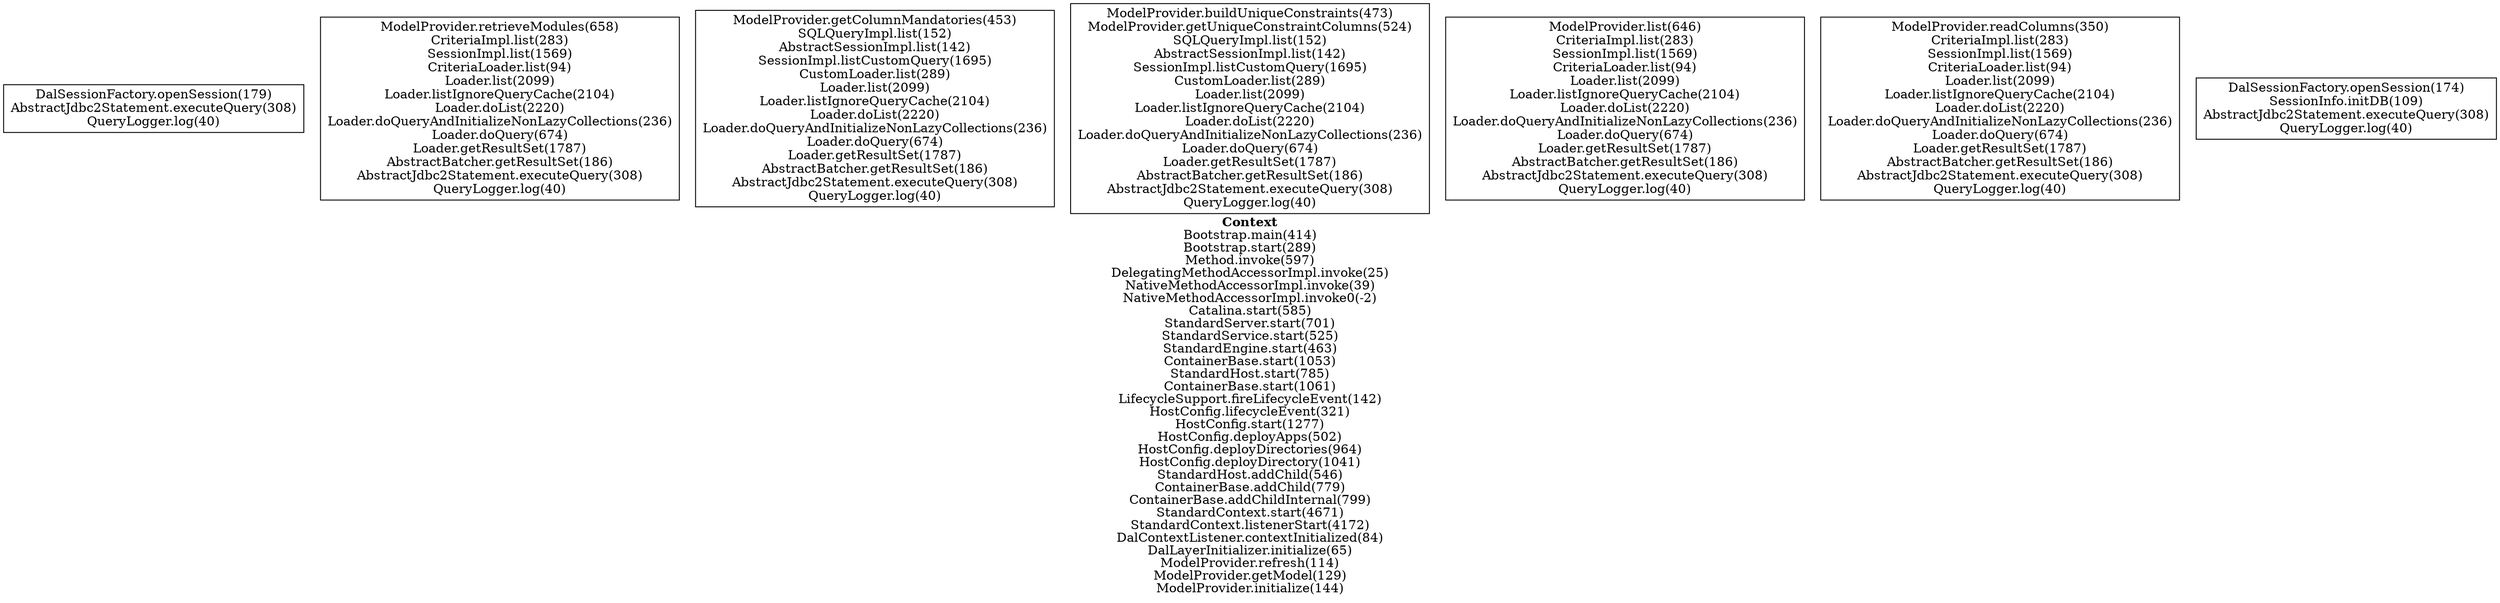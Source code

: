 digraph 12455463 { 
label=<<font face="Times-Bold">Context</font><br/>Bootstrap.main(414)<br/>Bootstrap.start(289)<br/>Method.invoke(597)<br/>DelegatingMethodAccessorImpl.invoke(25)<br/>NativeMethodAccessorImpl.invoke(39)<br/>NativeMethodAccessorImpl.invoke0(-2)<br/>Catalina.start(585)<br/>StandardServer.start(701)<br/>StandardService.start(525)<br/>StandardEngine.start(463)<br/>ContainerBase.start(1053)<br/>StandardHost.start(785)<br/>ContainerBase.start(1061)<br/>LifecycleSupport.fireLifecycleEvent(142)<br/>HostConfig.lifecycleEvent(321)<br/>HostConfig.start(1277)<br/>HostConfig.deployApps(502)<br/>HostConfig.deployDirectories(964)<br/>HostConfig.deployDirectory(1041)<br/>StandardHost.addChild(546)<br/>ContainerBase.addChild(779)<br/>ContainerBase.addChildInternal(799)<br/>StandardContext.start(4671)<br/>StandardContext.listenerStart(4172)<br/>DalContextListener.contextInitialized(84)<br/>DalLayerInitializer.initialize(65)<br/>ModelProvider.refresh(114)<br/>ModelProvider.getModel(129)<br/>ModelProvider.initialize(144)>;rankdir=BT;
1 [label="DalSessionFactory.openSession(179)\nAbstractJdbc2Statement.executeQuery(308)\nQueryLogger.log(40)\n", shape=box];
2 [label="ModelProvider.retrieveModules(658)\nCriteriaImpl.list(283)\nSessionImpl.list(1569)\nCriteriaLoader.list(94)\nLoader.list(2099)\nLoader.listIgnoreQueryCache(2104)\nLoader.doList(2220)\nLoader.doQueryAndInitializeNonLazyCollections(236)\nLoader.doQuery(674)\nLoader.getResultSet(1787)\nAbstractBatcher.getResultSet(186)\nAbstractJdbc2Statement.executeQuery(308)\nQueryLogger.log(40)\n", shape=box];
3 [label="ModelProvider.getColumnMandatories(453)\nSQLQueryImpl.list(152)\nAbstractSessionImpl.list(142)\nSessionImpl.listCustomQuery(1695)\nCustomLoader.list(289)\nLoader.list(2099)\nLoader.listIgnoreQueryCache(2104)\nLoader.doList(2220)\nLoader.doQueryAndInitializeNonLazyCollections(236)\nLoader.doQuery(674)\nLoader.getResultSet(1787)\nAbstractBatcher.getResultSet(186)\nAbstractJdbc2Statement.executeQuery(308)\nQueryLogger.log(40)\n", shape=box];
4 [label="ModelProvider.buildUniqueConstraints(473)\nModelProvider.getUniqueConstraintColumns(524)\nSQLQueryImpl.list(152)\nAbstractSessionImpl.list(142)\nSessionImpl.listCustomQuery(1695)\nCustomLoader.list(289)\nLoader.list(2099)\nLoader.listIgnoreQueryCache(2104)\nLoader.doList(2220)\nLoader.doQueryAndInitializeNonLazyCollections(236)\nLoader.doQuery(674)\nLoader.getResultSet(1787)\nAbstractBatcher.getResultSet(186)\nAbstractJdbc2Statement.executeQuery(308)\nQueryLogger.log(40)\n", shape=box];
5 [label="ModelProvider.list(646)\nCriteriaImpl.list(283)\nSessionImpl.list(1569)\nCriteriaLoader.list(94)\nLoader.list(2099)\nLoader.listIgnoreQueryCache(2104)\nLoader.doList(2220)\nLoader.doQueryAndInitializeNonLazyCollections(236)\nLoader.doQuery(674)\nLoader.getResultSet(1787)\nAbstractBatcher.getResultSet(186)\nAbstractJdbc2Statement.executeQuery(308)\nQueryLogger.log(40)\n", shape=box];
6 [label="ModelProvider.readColumns(350)\nCriteriaImpl.list(283)\nSessionImpl.list(1569)\nCriteriaLoader.list(94)\nLoader.list(2099)\nLoader.listIgnoreQueryCache(2104)\nLoader.doList(2220)\nLoader.doQueryAndInitializeNonLazyCollections(236)\nLoader.doQuery(674)\nLoader.getResultSet(1787)\nAbstractBatcher.getResultSet(186)\nAbstractJdbc2Statement.executeQuery(308)\nQueryLogger.log(40)\n", shape=box];
7 [label="DalSessionFactory.openSession(174)\nSessionInfo.initDB(109)\nAbstractJdbc2Statement.executeQuery(308)\nQueryLogger.log(40)\n", shape=box];
}

